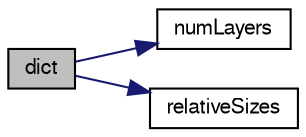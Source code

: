 digraph "dict"
{
  bgcolor="transparent";
  edge [fontname="FreeSans",fontsize="10",labelfontname="FreeSans",labelfontsize="10"];
  node [fontname="FreeSans",fontsize="10",shape=record];
  rankdir="LR";
  Node327 [label="dict",height=0.2,width=0.4,color="black", fillcolor="grey75", style="filled", fontcolor="black"];
  Node327 -> Node328 [color="midnightblue",fontsize="10",style="solid",fontname="FreeSans"];
  Node328 [label="numLayers",height=0.2,width=0.4,color="black",URL="$a24630.html#a27afc16911488d60a2e5bb1386f97e11",tooltip="How many layers to add. "];
  Node327 -> Node329 [color="midnightblue",fontsize="10",style="solid",fontname="FreeSans"];
  Node329 [label="relativeSizes",height=0.2,width=0.4,color="black",URL="$a24630.html#aa5b94d4c4dddfca7ab96050f127c6f69",tooltip="Are size parameters relative to inner cell size or. "];
}
